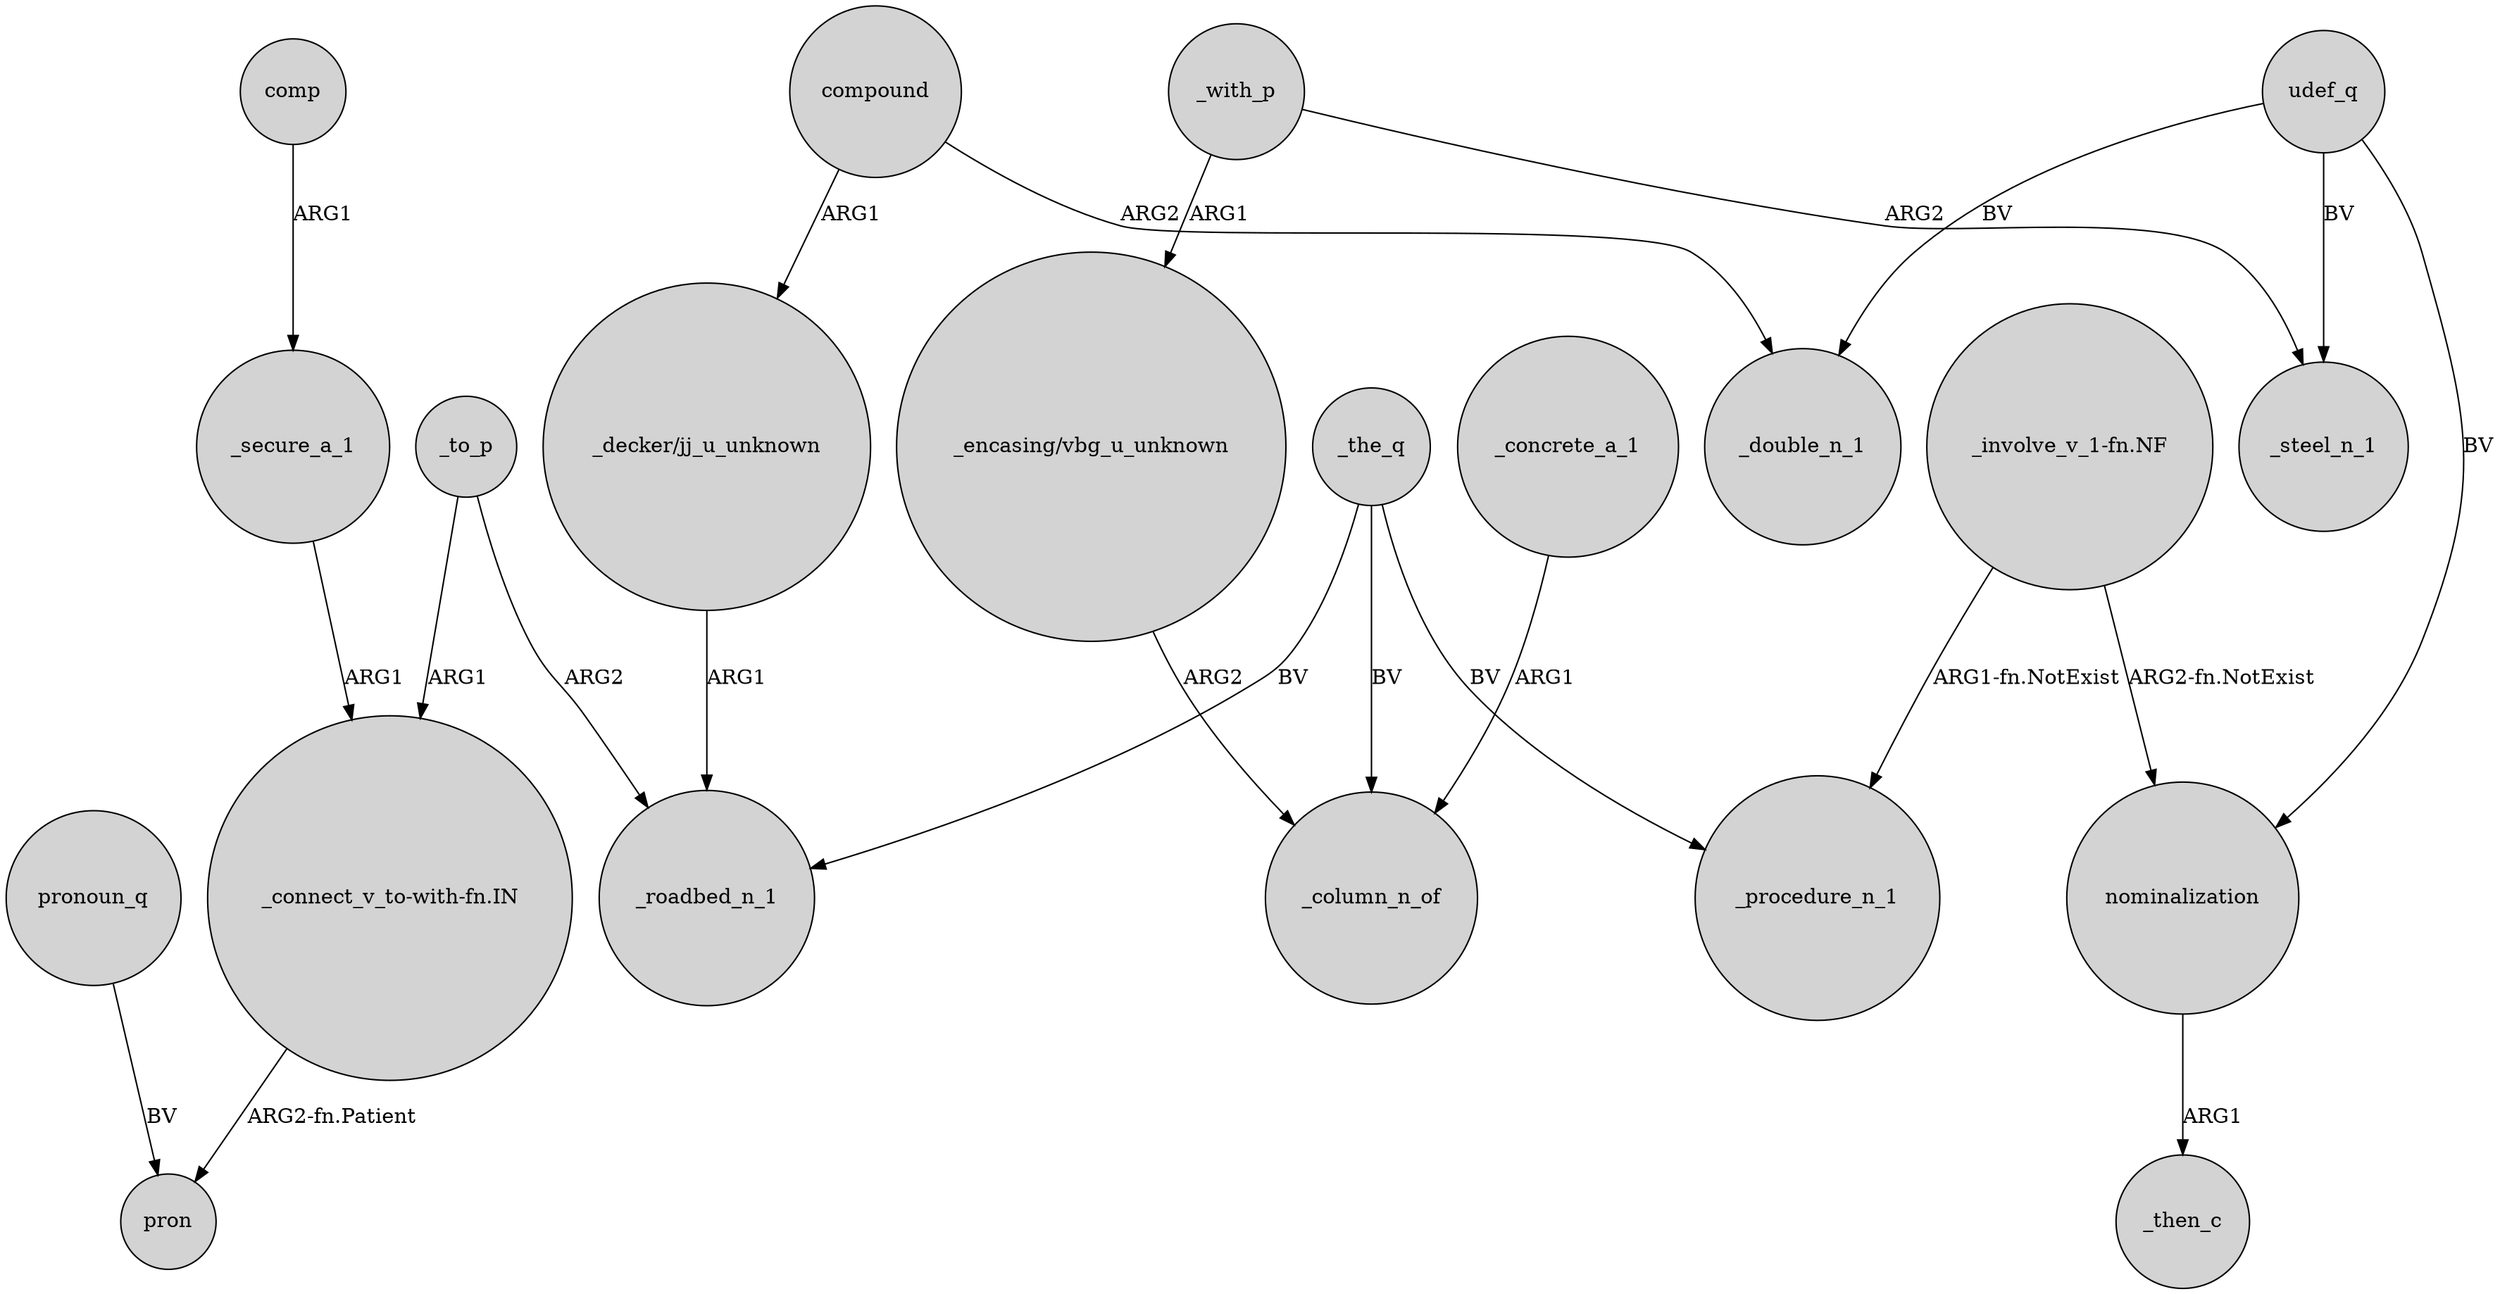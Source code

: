 digraph {
	node [shape=circle style=filled]
	"_connect_v_to-with-fn.IN" -> pron [label="ARG2-fn.Patient"]
	_with_p -> _steel_n_1 [label=ARG2]
	_the_q -> _column_n_of [label=BV]
	udef_q -> _double_n_1 [label=BV]
	udef_q -> _steel_n_1 [label=BV]
	pronoun_q -> pron [label=BV]
	_secure_a_1 -> "_connect_v_to-with-fn.IN" [label=ARG1]
	_to_p -> _roadbed_n_1 [label=ARG2]
	_to_p -> "_connect_v_to-with-fn.IN" [label=ARG1]
	_concrete_a_1 -> _column_n_of [label=ARG1]
	"_encasing/vbg_u_unknown" -> _column_n_of [label=ARG2]
	udef_q -> nominalization [label=BV]
	"_decker/jj_u_unknown" -> _roadbed_n_1 [label=ARG1]
	nominalization -> _then_c [label=ARG1]
	_with_p -> "_encasing/vbg_u_unknown" [label=ARG1]
	"_involve_v_1-fn.NF" -> _procedure_n_1 [label="ARG1-fn.NotExist"]
	_the_q -> _roadbed_n_1 [label=BV]
	compound -> _double_n_1 [label=ARG2]
	"_involve_v_1-fn.NF" -> nominalization [label="ARG2-fn.NotExist"]
	compound -> "_decker/jj_u_unknown" [label=ARG1]
	_the_q -> _procedure_n_1 [label=BV]
	comp -> _secure_a_1 [label=ARG1]
}
